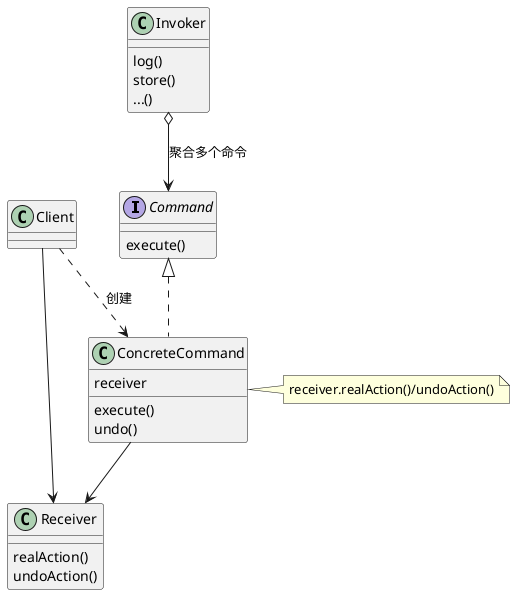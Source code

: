 @startuml
'https://plantuml.com/class-diagram

top to bottom direction
'left to right direction

interface Command{
execute()
}

class ConcreteCommand{
receiver
execute()
undo()
}

note right of ConcreteCommand. : receiver.realAction()/undoAction()

class Receiver{
realAction()
undoAction()
}

class Client

class Invoker{
log()
store()
...()
}



Command <|.. ConcreteCommand

ConcreteCommand --> Receiver

Client ..> ConcreteCommand:创建

Client --> Receiver

Invoker o--> Command:聚合多个命令




@enduml